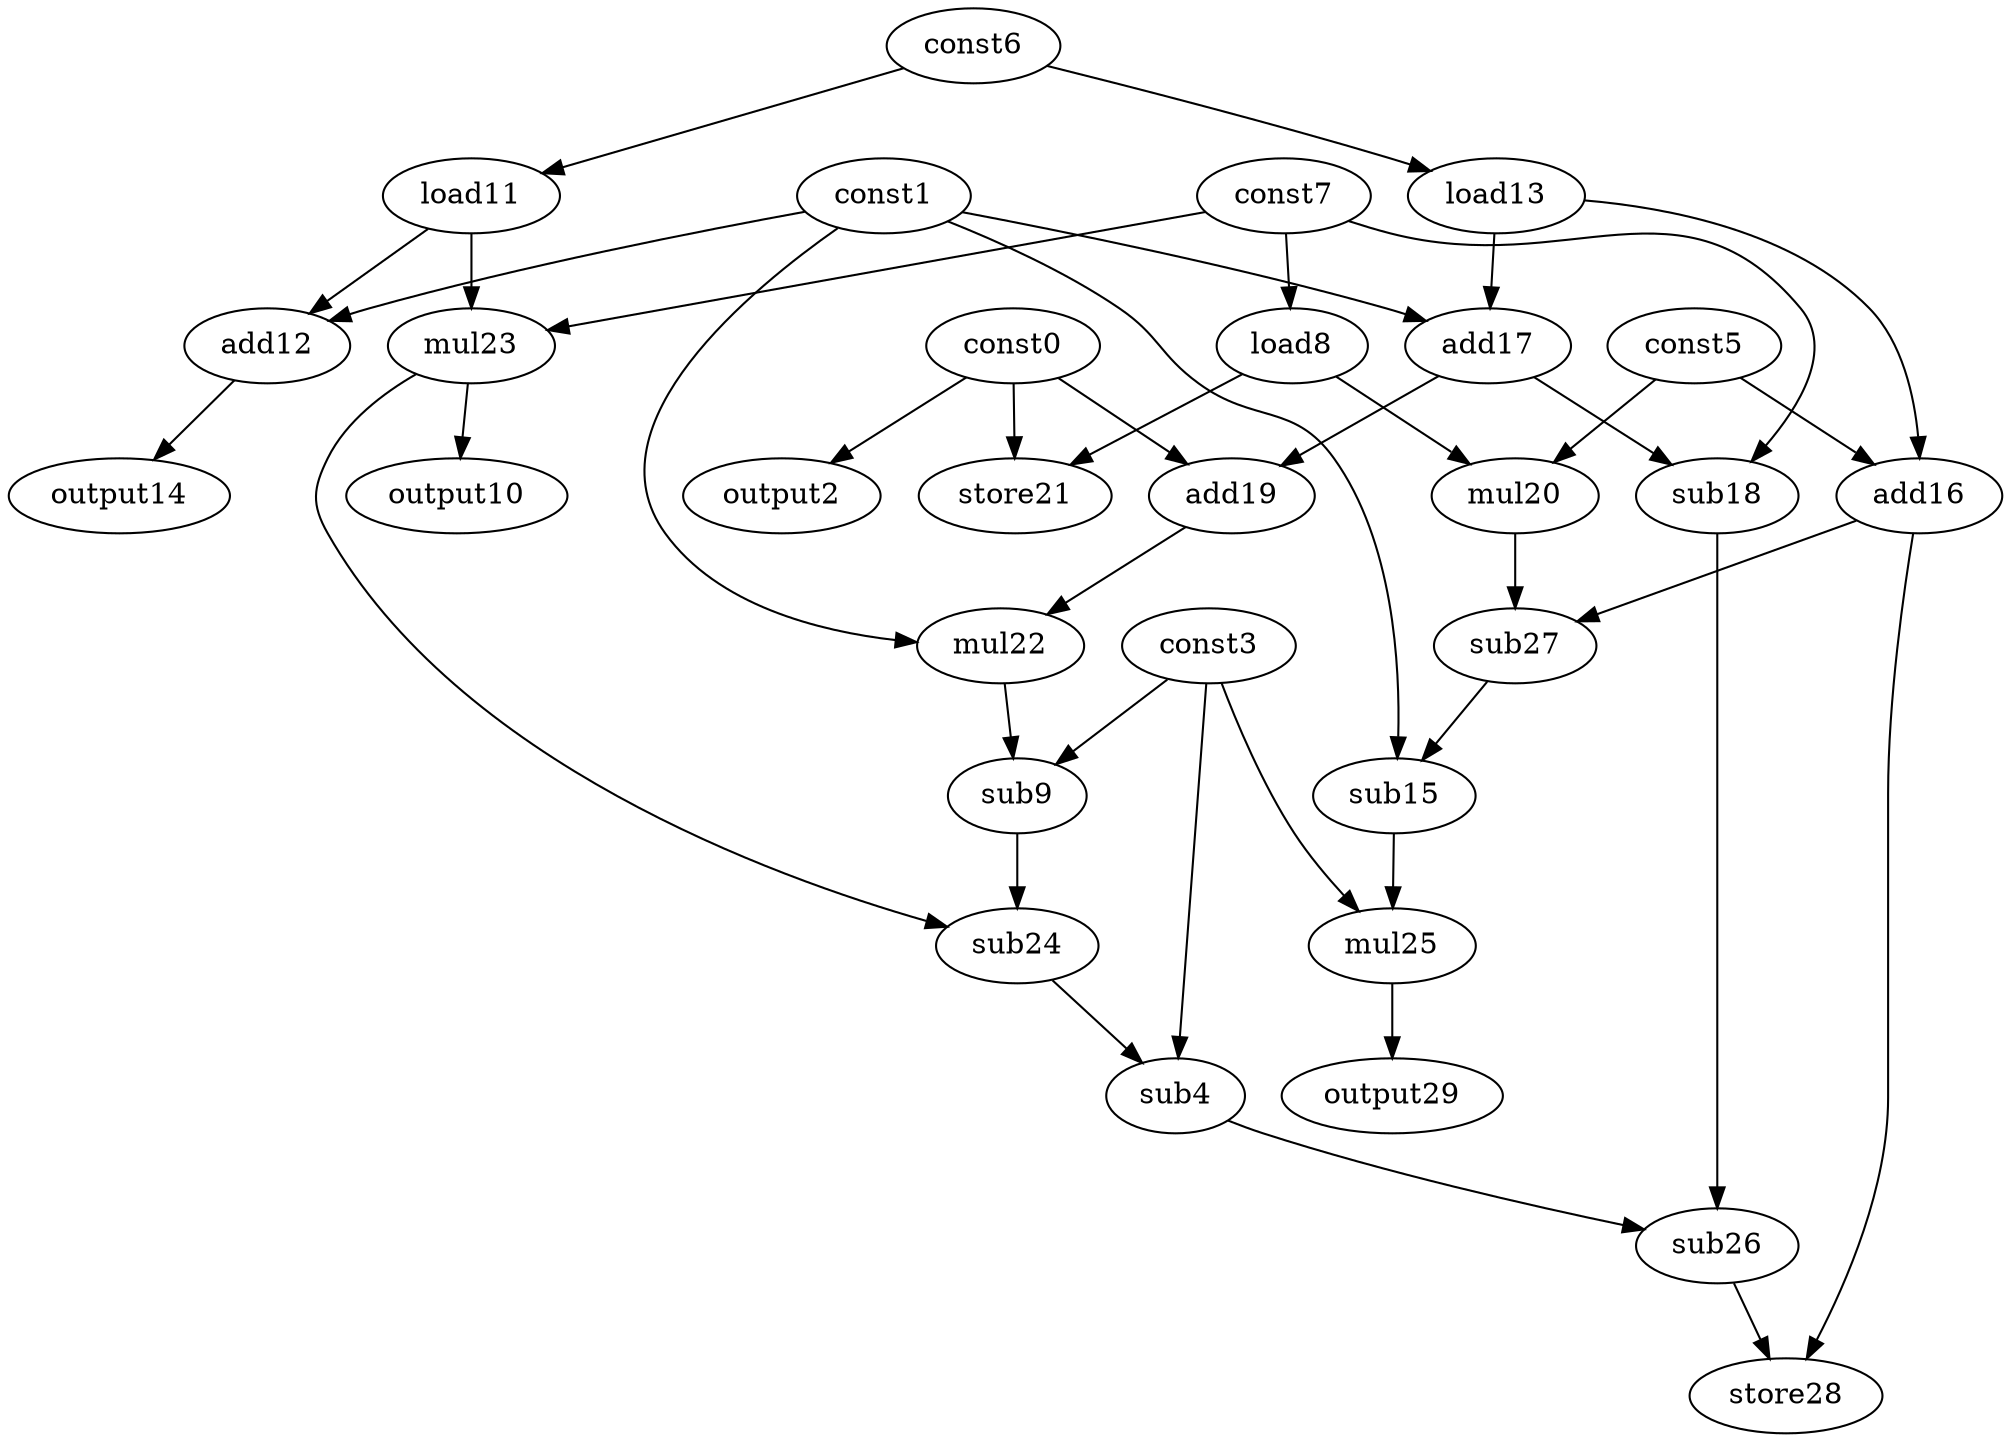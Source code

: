 digraph G { 
const0[opcode=const]; 
const1[opcode=const]; 
output2[opcode=output]; 
const3[opcode=const]; 
sub4[opcode=sub]; 
const5[opcode=const]; 
const6[opcode=const]; 
const7[opcode=const]; 
load8[opcode=load]; 
sub9[opcode=sub]; 
output10[opcode=output]; 
load11[opcode=load]; 
add12[opcode=add]; 
load13[opcode=load]; 
output14[opcode=output]; 
sub15[opcode=sub]; 
add16[opcode=add]; 
add17[opcode=add]; 
sub18[opcode=sub]; 
add19[opcode=add]; 
mul20[opcode=mul]; 
store21[opcode=store]; 
mul22[opcode=mul]; 
mul23[opcode=mul]; 
sub24[opcode=sub]; 
mul25[opcode=mul]; 
sub26[opcode=sub]; 
sub27[opcode=sub]; 
store28[opcode=store]; 
output29[opcode=output]; 
const0->output2[operand=0];
const7->load8[operand=0];
const6->load11[operand=0];
const6->load13[operand=0];
const1->add12[operand=0];
load11->add12[operand=1];
const5->add16[operand=0];
load13->add16[operand=1];
const1->add17[operand=0];
load13->add17[operand=1];
load8->mul20[operand=0];
const5->mul20[operand=1];
load8->store21[operand=0];
const0->store21[operand=1];
load11->mul23[operand=0];
const7->mul23[operand=1];
mul23->output10[operand=0];
add12->output14[operand=0];
add17->sub18[operand=0];
const7->sub18[operand=1];
const0->add19[operand=0];
add17->add19[operand=1];
add16->sub27[operand=0];
mul20->sub27[operand=1];
const1->sub15[operand=0];
sub27->sub15[operand=1];
const1->mul22[operand=0];
add19->mul22[operand=1];
const3->sub9[operand=0];
mul22->sub9[operand=1];
const3->mul25[operand=0];
sub15->mul25[operand=1];
sub9->sub24[operand=0];
mul23->sub24[operand=1];
mul25->output29[operand=0];
sub24->sub4[operand=0];
const3->sub4[operand=1];
sub18->sub26[operand=0];
sub4->sub26[operand=1];
add16->store28[operand=0];
sub26->store28[operand=1];
}
